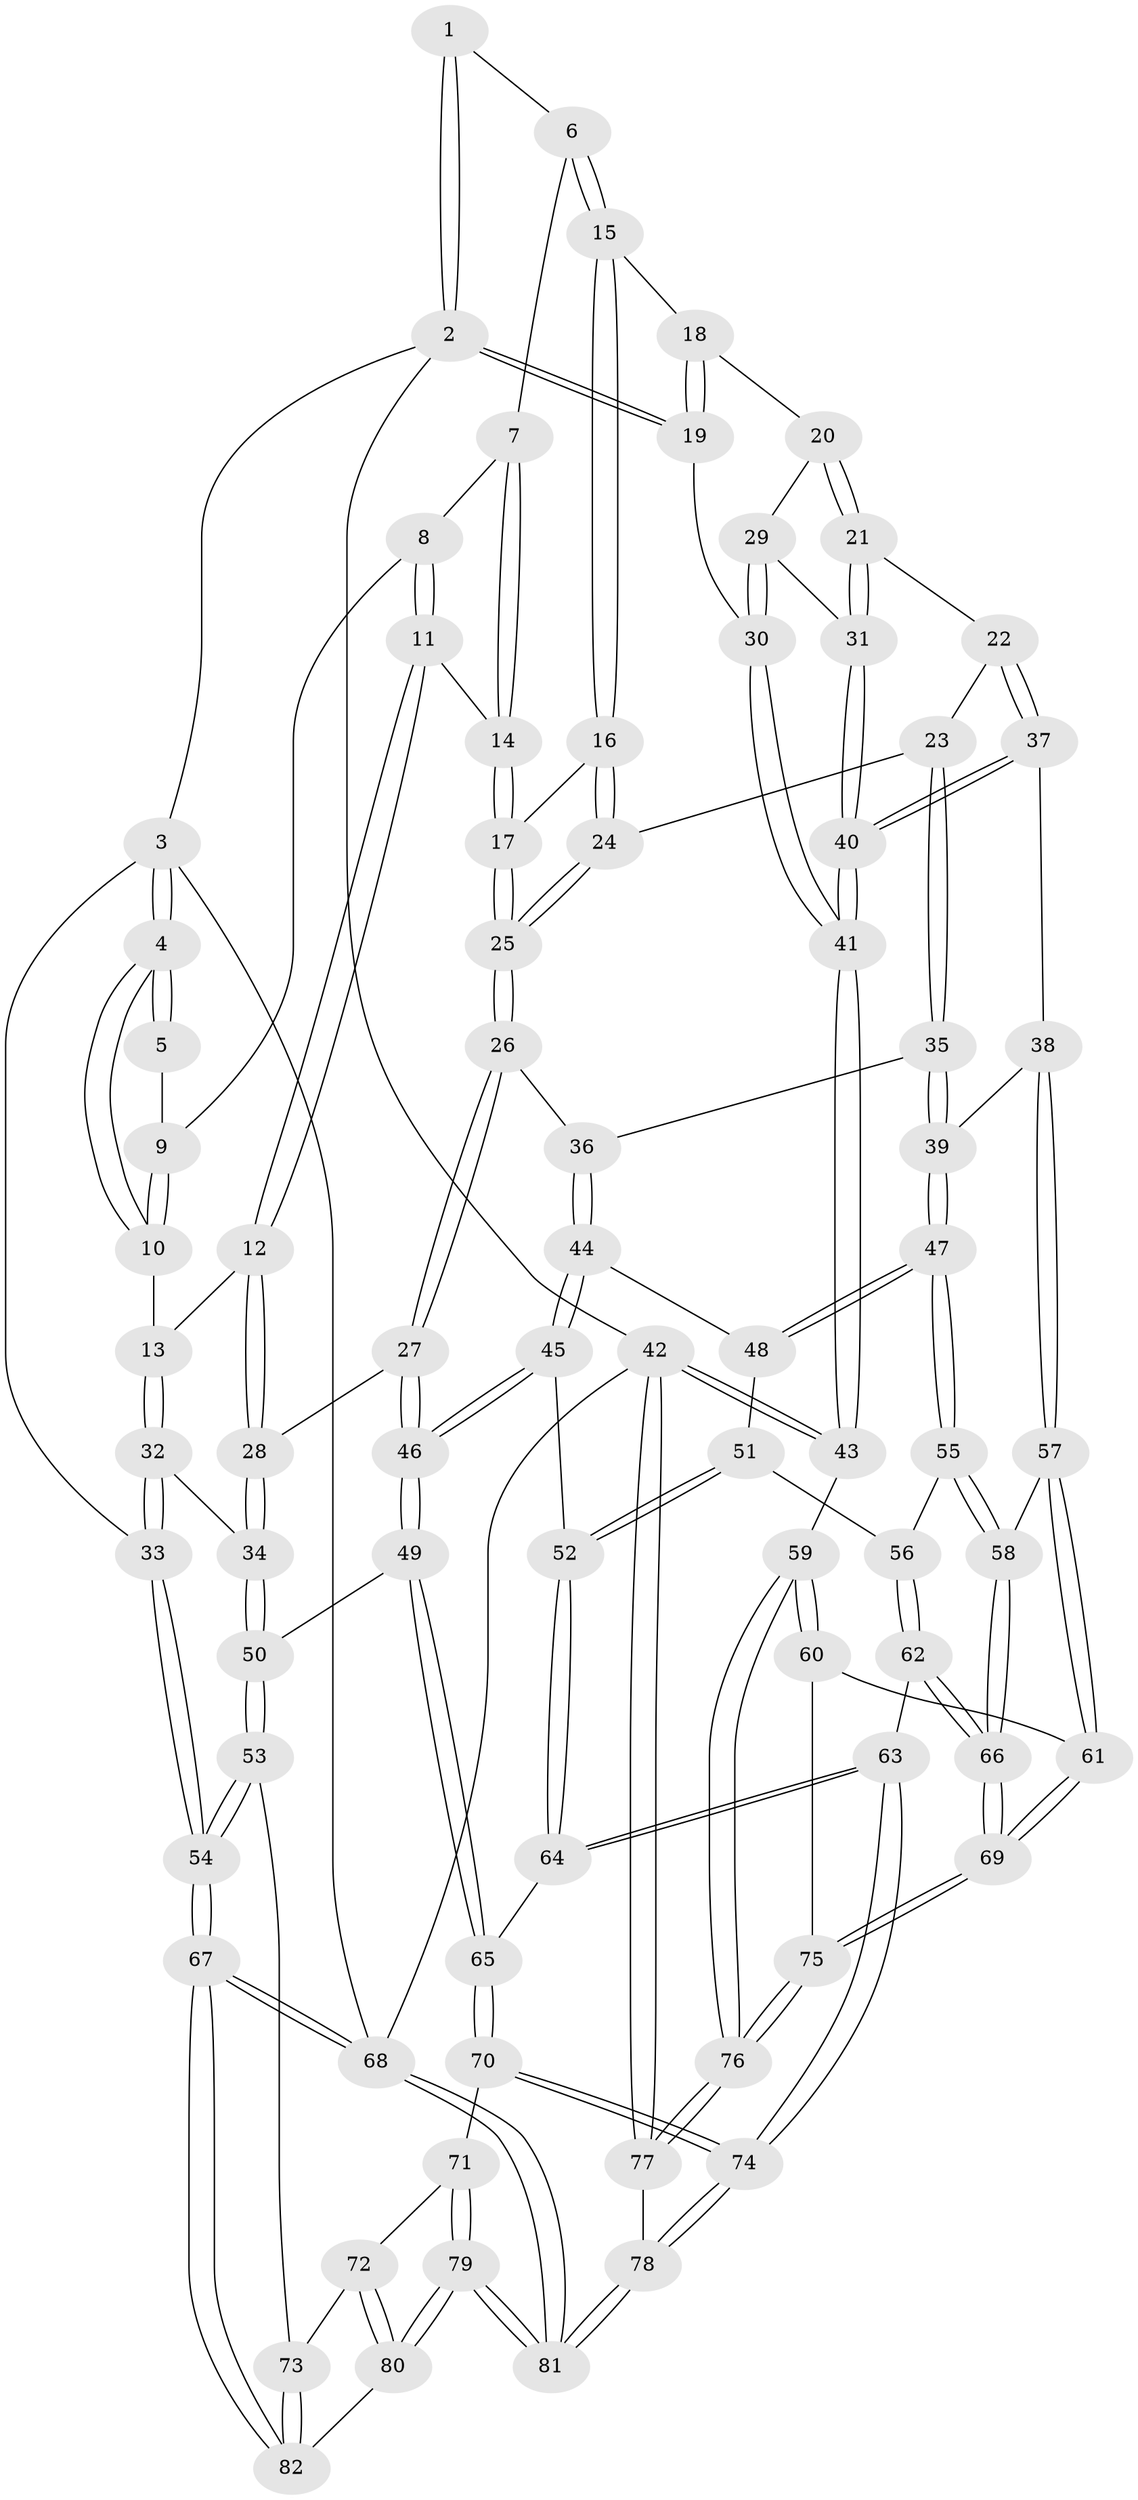 // coarse degree distribution, {5: 0.3508771929824561, 7: 0.017543859649122806, 4: 0.47368421052631576, 6: 0.10526315789473684, 3: 0.017543859649122806, 8: 0.017543859649122806, 2: 0.017543859649122806}
// Generated by graph-tools (version 1.1) at 2025/21/03/04/25 18:21:11]
// undirected, 82 vertices, 202 edges
graph export_dot {
graph [start="1"]
  node [color=gray90,style=filled];
  1 [pos="+0.6341667002649103+0"];
  2 [pos="+1+0"];
  3 [pos="+0+0"];
  4 [pos="+0+0"];
  5 [pos="+0.4402813106304826+0"];
  6 [pos="+0.6745516062645148+0.054841922899405655"];
  7 [pos="+0.45484840553184974+0.09209873547249554"];
  8 [pos="+0.409686954625402+0"];
  9 [pos="+0.40644017783818714+0"];
  10 [pos="+0.20064806450775094+0.16002207090395346"];
  11 [pos="+0.3416650651480758+0.19610168302551323"];
  12 [pos="+0.252893778695966+0.23357616106963264"];
  13 [pos="+0.21479708166461833+0.19494038865171498"];
  14 [pos="+0.4536488838160651+0.17199193935192583"];
  15 [pos="+0.6782517500399129+0.06686515119083157"];
  16 [pos="+0.6482919284173062+0.11807448265190892"];
  17 [pos="+0.5123922253998673+0.20785411335932943"];
  18 [pos="+0.7791613730975738+0.1174230602399318"];
  19 [pos="+1+0"];
  20 [pos="+0.811922223627216+0.2565963237988855"];
  21 [pos="+0.7723040025536573+0.31314907024608657"];
  22 [pos="+0.7679668388677401+0.3170012417151582"];
  23 [pos="+0.7495592759167323+0.31979384785519727"];
  24 [pos="+0.6771173361016578+0.2981164966859482"];
  25 [pos="+0.5290483465617776+0.3643244034222452"];
  26 [pos="+0.5225305448732032+0.37748969998470305"];
  27 [pos="+0.29844397104785386+0.3883933679525218"];
  28 [pos="+0.28539549285325877+0.38098265282215754"];
  29 [pos="+0.8638421292247251+0.25786426957060654"];
  30 [pos="+1+0.08744434540156774"];
  31 [pos="+0.9353496384078103+0.3797274330963694"];
  32 [pos="+0+0.3771775893113788"];
  33 [pos="+0+0.38102752622690494"];
  34 [pos="+0.200747819484543+0.43398938700572093"];
  35 [pos="+0.7065969357219604+0.41889816803100177"];
  36 [pos="+0.5415562160158475+0.41638556479115235"];
  37 [pos="+0.8531297346114051+0.5033866717749631"];
  38 [pos="+0.8420586145618559+0.5128380068802186"];
  39 [pos="+0.7484647601931992+0.5235901789748466"];
  40 [pos="+1+0.45850685152110243"];
  41 [pos="+1+0.45889588949908255"];
  42 [pos="+1+1"];
  43 [pos="+1+0.8037779166180754"];
  44 [pos="+0.548050162345964+0.4465011115276104"];
  45 [pos="+0.5027473590394834+0.5746326356239728"];
  46 [pos="+0.36247879022993235+0.5870899478512133"];
  47 [pos="+0.7186710021680898+0.5412972131686328"];
  48 [pos="+0.6500216473648824+0.5147130064046532"];
  49 [pos="+0.3091898586985768+0.695311700649635"];
  50 [pos="+0.11711277585188458+0.6641871055206509"];
  51 [pos="+0.5958685641739325+0.593205167709549"];
  52 [pos="+0.5157848376168039+0.5949749863647354"];
  53 [pos="+0.07849506149166617+0.6812159842726028"];
  54 [pos="+0+0.6582722260976419"];
  55 [pos="+0.6983676160258727+0.6075811920612986"];
  56 [pos="+0.6611029137582247+0.6244095412527707"];
  57 [pos="+0.8522076609935224+0.6884167782218685"];
  58 [pos="+0.7647431522998404+0.7251391829479352"];
  59 [pos="+1+0.8031632205975843"];
  60 [pos="+1+0.776105771156521"];
  61 [pos="+0.9853782689284221+0.7465948416663679"];
  62 [pos="+0.5705351214205062+0.7357377303337939"];
  63 [pos="+0.5683351013647776+0.7350010969008891"];
  64 [pos="+0.5369439195345469+0.695673803387876"];
  65 [pos="+0.31703308537265046+0.7078048863341844"];
  66 [pos="+0.6921461125031703+0.8446506201860865"];
  67 [pos="+0+1"];
  68 [pos="+0+1"];
  69 [pos="+0.6933542389634119+0.8516149766162259"];
  70 [pos="+0.33431931138541265+0.774879914592417"];
  71 [pos="+0.30943841235438585+0.8053969107561216"];
  72 [pos="+0.25834093457921076+0.8172065950357686"];
  73 [pos="+0.11883295244213542+0.8084601363419215"];
  74 [pos="+0.42192456285474317+0.8454831911306767"];
  75 [pos="+0.694856025781016+0.8642288000053466"];
  76 [pos="+0.6929003339832219+0.9939489203682481"];
  77 [pos="+0.6315302945072965+1"];
  78 [pos="+0.5106424400413058+1"];
  79 [pos="+0.2129802967969352+1"];
  80 [pos="+0.1483321143324635+0.8678933352926786"];
  81 [pos="+0.22916662624238407+1"];
  82 [pos="+0.12417478200794135+0.8336059569016643"];
  1 -- 2;
  1 -- 2;
  1 -- 6;
  2 -- 3;
  2 -- 19;
  2 -- 19;
  2 -- 42;
  3 -- 4;
  3 -- 4;
  3 -- 33;
  3 -- 68;
  4 -- 5;
  4 -- 5;
  4 -- 10;
  4 -- 10;
  5 -- 9;
  6 -- 7;
  6 -- 15;
  6 -- 15;
  7 -- 8;
  7 -- 14;
  7 -- 14;
  8 -- 9;
  8 -- 11;
  8 -- 11;
  9 -- 10;
  9 -- 10;
  10 -- 13;
  11 -- 12;
  11 -- 12;
  11 -- 14;
  12 -- 13;
  12 -- 28;
  12 -- 28;
  13 -- 32;
  13 -- 32;
  14 -- 17;
  14 -- 17;
  15 -- 16;
  15 -- 16;
  15 -- 18;
  16 -- 17;
  16 -- 24;
  16 -- 24;
  17 -- 25;
  17 -- 25;
  18 -- 19;
  18 -- 19;
  18 -- 20;
  19 -- 30;
  20 -- 21;
  20 -- 21;
  20 -- 29;
  21 -- 22;
  21 -- 31;
  21 -- 31;
  22 -- 23;
  22 -- 37;
  22 -- 37;
  23 -- 24;
  23 -- 35;
  23 -- 35;
  24 -- 25;
  24 -- 25;
  25 -- 26;
  25 -- 26;
  26 -- 27;
  26 -- 27;
  26 -- 36;
  27 -- 28;
  27 -- 46;
  27 -- 46;
  28 -- 34;
  28 -- 34;
  29 -- 30;
  29 -- 30;
  29 -- 31;
  30 -- 41;
  30 -- 41;
  31 -- 40;
  31 -- 40;
  32 -- 33;
  32 -- 33;
  32 -- 34;
  33 -- 54;
  33 -- 54;
  34 -- 50;
  34 -- 50;
  35 -- 36;
  35 -- 39;
  35 -- 39;
  36 -- 44;
  36 -- 44;
  37 -- 38;
  37 -- 40;
  37 -- 40;
  38 -- 39;
  38 -- 57;
  38 -- 57;
  39 -- 47;
  39 -- 47;
  40 -- 41;
  40 -- 41;
  41 -- 43;
  41 -- 43;
  42 -- 43;
  42 -- 43;
  42 -- 77;
  42 -- 77;
  42 -- 68;
  43 -- 59;
  44 -- 45;
  44 -- 45;
  44 -- 48;
  45 -- 46;
  45 -- 46;
  45 -- 52;
  46 -- 49;
  46 -- 49;
  47 -- 48;
  47 -- 48;
  47 -- 55;
  47 -- 55;
  48 -- 51;
  49 -- 50;
  49 -- 65;
  49 -- 65;
  50 -- 53;
  50 -- 53;
  51 -- 52;
  51 -- 52;
  51 -- 56;
  52 -- 64;
  52 -- 64;
  53 -- 54;
  53 -- 54;
  53 -- 73;
  54 -- 67;
  54 -- 67;
  55 -- 56;
  55 -- 58;
  55 -- 58;
  56 -- 62;
  56 -- 62;
  57 -- 58;
  57 -- 61;
  57 -- 61;
  58 -- 66;
  58 -- 66;
  59 -- 60;
  59 -- 60;
  59 -- 76;
  59 -- 76;
  60 -- 61;
  60 -- 75;
  61 -- 69;
  61 -- 69;
  62 -- 63;
  62 -- 66;
  62 -- 66;
  63 -- 64;
  63 -- 64;
  63 -- 74;
  63 -- 74;
  64 -- 65;
  65 -- 70;
  65 -- 70;
  66 -- 69;
  66 -- 69;
  67 -- 68;
  67 -- 68;
  67 -- 82;
  67 -- 82;
  68 -- 81;
  68 -- 81;
  69 -- 75;
  69 -- 75;
  70 -- 71;
  70 -- 74;
  70 -- 74;
  71 -- 72;
  71 -- 79;
  71 -- 79;
  72 -- 73;
  72 -- 80;
  72 -- 80;
  73 -- 82;
  73 -- 82;
  74 -- 78;
  74 -- 78;
  75 -- 76;
  75 -- 76;
  76 -- 77;
  76 -- 77;
  77 -- 78;
  78 -- 81;
  78 -- 81;
  79 -- 80;
  79 -- 80;
  79 -- 81;
  79 -- 81;
  80 -- 82;
}
